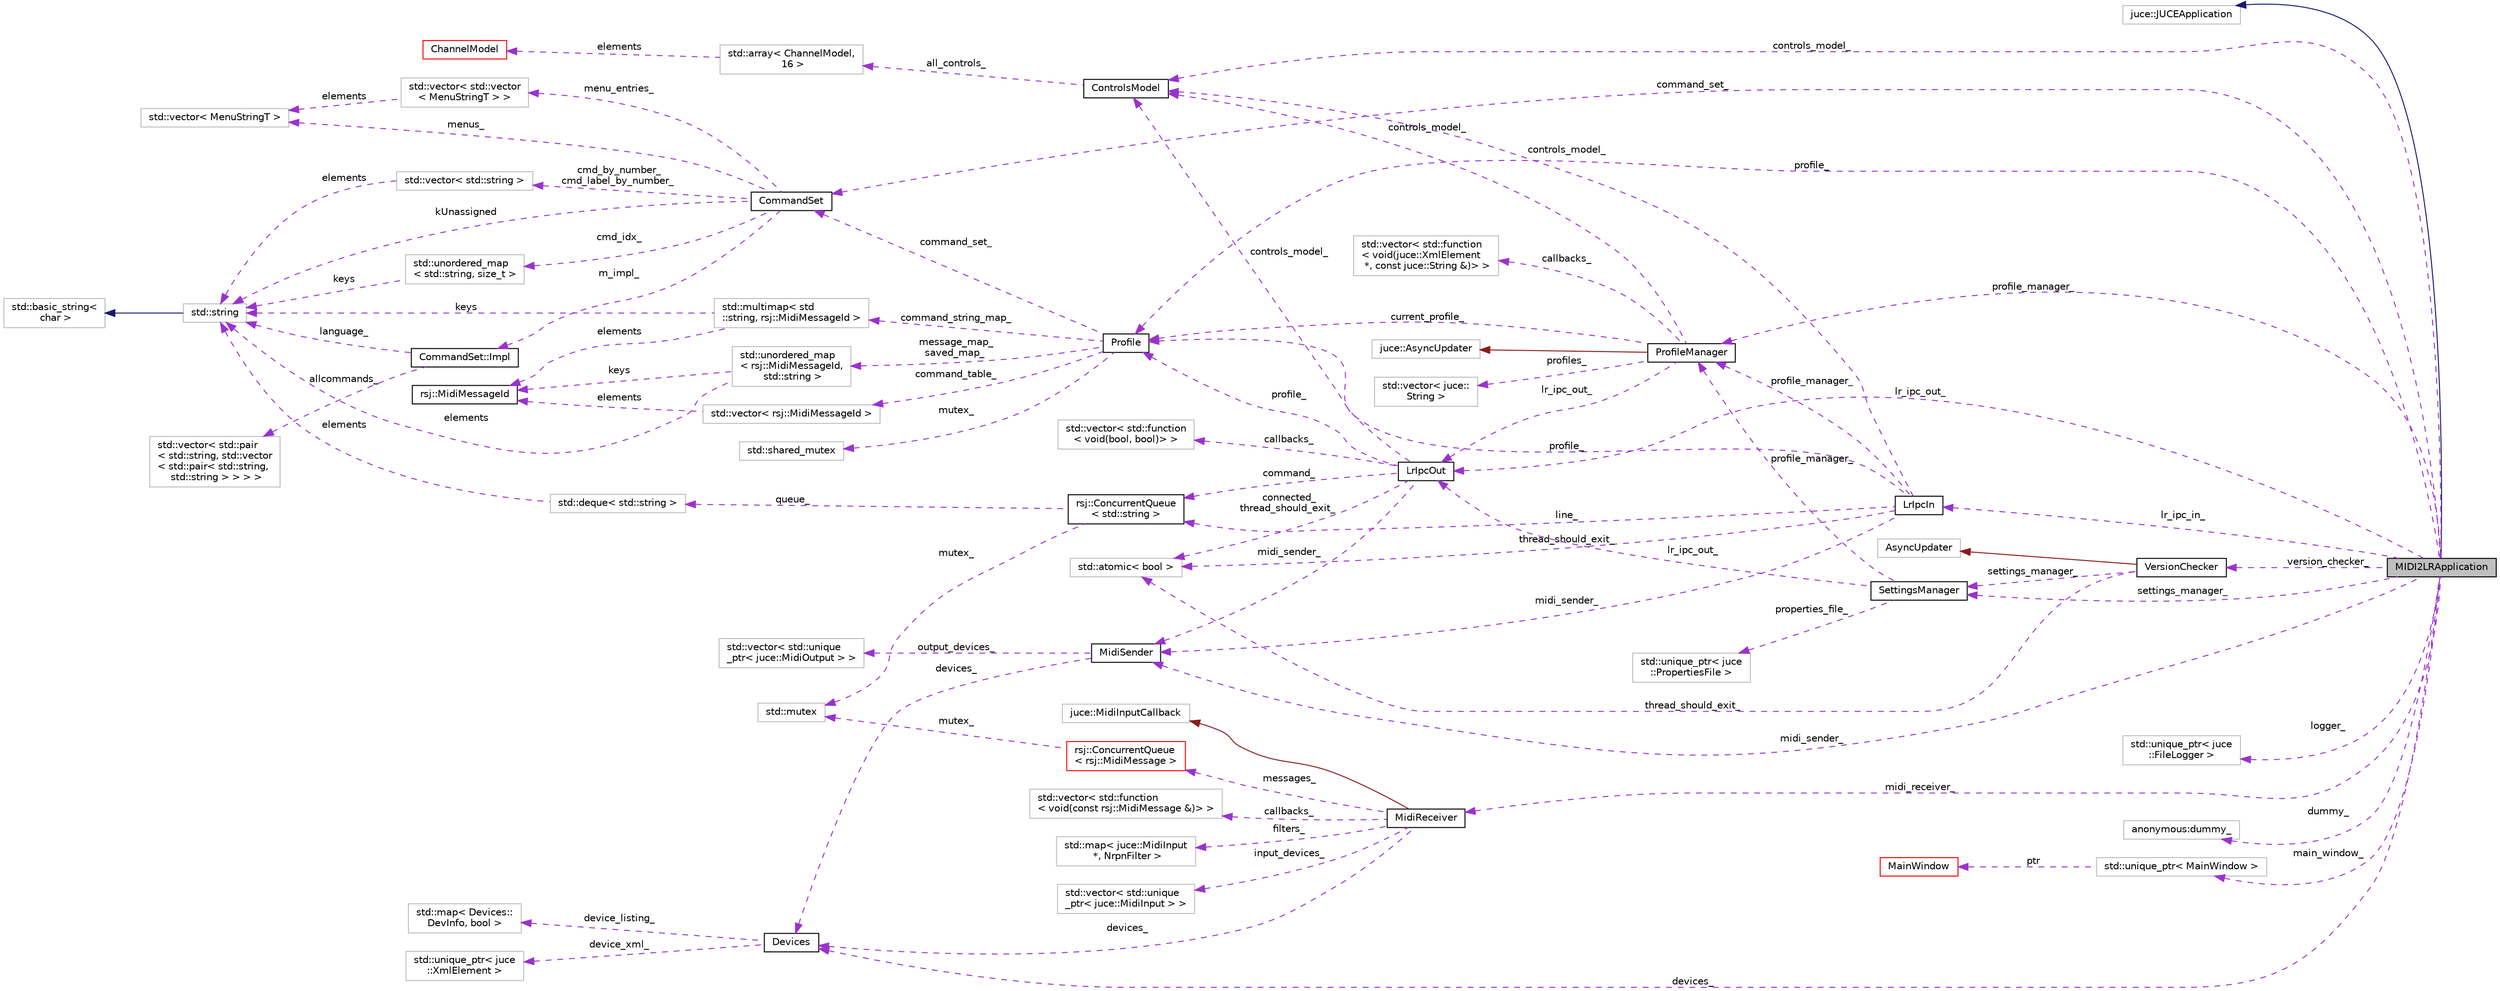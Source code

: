 digraph "MIDI2LRApplication"
{
 // INTERACTIVE_SVG=YES
 // LATEX_PDF_SIZE
  edge [fontname="Helvetica",fontsize="10",labelfontname="Helvetica",labelfontsize="10"];
  node [fontname="Helvetica",fontsize="10",shape=record];
  rankdir="LR";
  Node1 [label="MIDI2LRApplication",height=0.2,width=0.4,color="black", fillcolor="grey75", style="filled", fontcolor="black",tooltip=" "];
  Node2 -> Node1 [dir="back",color="midnightblue",fontsize="10",style="solid",fontname="Helvetica"];
  Node2 [label="juce::JUCEApplication",height=0.2,width=0.4,color="grey75", fillcolor="white", style="filled",tooltip=" "];
  Node3 -> Node1 [dir="back",color="darkorchid3",fontsize="10",style="dashed",label=" lr_ipc_in_" ,fontname="Helvetica"];
  Node3 [label="LrIpcIn",height=0.2,width=0.4,color="black", fillcolor="white", style="filled",URL="$class_lr_ipc_in.html",tooltip=" "];
  Node4 -> Node3 [dir="back",color="darkorchid3",fontsize="10",style="dashed",label=" line_" ,fontname="Helvetica"];
  Node4 [label="rsj::ConcurrentQueue\l\< std::string \>",height=0.2,width=0.4,color="black", fillcolor="white", style="filled",URL="$classrsj_1_1_concurrent_queue.html",tooltip=" "];
  Node5 -> Node4 [dir="back",color="darkorchid3",fontsize="10",style="dashed",label=" mutex_" ,fontname="Helvetica"];
  Node5 [label="std::mutex",height=0.2,width=0.4,color="grey75", fillcolor="white", style="filled",tooltip="STL class."];
  Node6 -> Node4 [dir="back",color="darkorchid3",fontsize="10",style="dashed",label=" queue_" ,fontname="Helvetica"];
  Node6 [label="std::deque\< std::string \>",height=0.2,width=0.4,color="grey75", fillcolor="white", style="filled",tooltip=" "];
  Node7 -> Node6 [dir="back",color="darkorchid3",fontsize="10",style="dashed",label=" elements" ,fontname="Helvetica"];
  Node7 [label="std::string",height=0.2,width=0.4,color="grey75", fillcolor="white", style="filled",tooltip="STL class."];
  Node8 -> Node7 [dir="back",color="midnightblue",fontsize="10",style="solid",fontname="Helvetica"];
  Node8 [label="std::basic_string\<\l char \>",height=0.2,width=0.4,color="grey75", fillcolor="white", style="filled",tooltip="STL class."];
  Node9 -> Node3 [dir="back",color="darkorchid3",fontsize="10",style="dashed",label=" thread_should_exit_" ,fontname="Helvetica"];
  Node9 [label="std::atomic\< bool \>",height=0.2,width=0.4,color="grey75", fillcolor="white", style="filled",tooltip=" "];
  Node10 -> Node3 [dir="back",color="darkorchid3",fontsize="10",style="dashed",label=" profile_manager_" ,fontname="Helvetica"];
  Node10 [label="ProfileManager",height=0.2,width=0.4,color="black", fillcolor="white", style="filled",URL="$class_profile_manager.html",tooltip=" "];
  Node11 -> Node10 [dir="back",color="firebrick4",fontsize="10",style="solid",fontname="Helvetica"];
  Node11 [label="juce::AsyncUpdater",height=0.2,width=0.4,color="grey75", fillcolor="white", style="filled",tooltip=" "];
  Node12 -> Node10 [dir="back",color="darkorchid3",fontsize="10",style="dashed",label=" profiles_" ,fontname="Helvetica"];
  Node12 [label="std::vector\< juce::\lString \>",height=0.2,width=0.4,color="grey75", fillcolor="white", style="filled",tooltip=" "];
  Node13 -> Node10 [dir="back",color="darkorchid3",fontsize="10",style="dashed",label=" current_profile_" ,fontname="Helvetica"];
  Node13 [label="Profile",height=0.2,width=0.4,color="black", fillcolor="white", style="filled",URL="$class_profile.html",tooltip=" "];
  Node14 -> Node13 [dir="back",color="darkorchid3",fontsize="10",style="dashed",label=" command_set_" ,fontname="Helvetica"];
  Node14 [label="CommandSet",height=0.2,width=0.4,color="black", fillcolor="white", style="filled",URL="$class_command_set.html",tooltip=" "];
  Node15 -> Node14 [dir="back",color="darkorchid3",fontsize="10",style="dashed",label=" menu_entries_" ,fontname="Helvetica"];
  Node15 [label="std::vector\< std::vector\l\< MenuStringT \> \>",height=0.2,width=0.4,color="grey75", fillcolor="white", style="filled",tooltip=" "];
  Node16 -> Node15 [dir="back",color="darkorchid3",fontsize="10",style="dashed",label=" elements" ,fontname="Helvetica"];
  Node16 [label="std::vector\< MenuStringT \>",height=0.2,width=0.4,color="grey75", fillcolor="white", style="filled",tooltip=" "];
  Node17 -> Node14 [dir="back",color="darkorchid3",fontsize="10",style="dashed",label=" cmd_idx_" ,fontname="Helvetica"];
  Node17 [label="std::unordered_map\l\< std::string, size_t \>",height=0.2,width=0.4,color="grey75", fillcolor="white", style="filled",tooltip=" "];
  Node7 -> Node17 [dir="back",color="darkorchid3",fontsize="10",style="dashed",label=" keys" ,fontname="Helvetica"];
  Node18 -> Node14 [dir="back",color="darkorchid3",fontsize="10",style="dashed",label=" m_impl_" ,fontname="Helvetica"];
  Node18 [label="CommandSet::Impl",height=0.2,width=0.4,color="black", fillcolor="white", style="filled",URL="$class_command_set_1_1_impl.html",tooltip=" "];
  Node19 -> Node18 [dir="back",color="darkorchid3",fontsize="10",style="dashed",label=" allcommands_" ,fontname="Helvetica"];
  Node19 [label="std::vector\< std::pair\l\< std::string, std::vector\l\< std::pair\< std::string,\l std::string \> \> \> \>",height=0.2,width=0.4,color="grey75", fillcolor="white", style="filled",tooltip=" "];
  Node7 -> Node18 [dir="back",color="darkorchid3",fontsize="10",style="dashed",label=" language_" ,fontname="Helvetica"];
  Node16 -> Node14 [dir="back",color="darkorchid3",fontsize="10",style="dashed",label=" menus_" ,fontname="Helvetica"];
  Node7 -> Node14 [dir="back",color="darkorchid3",fontsize="10",style="dashed",label=" kUnassigned" ,fontname="Helvetica"];
  Node20 -> Node14 [dir="back",color="darkorchid3",fontsize="10",style="dashed",label=" cmd_by_number_\ncmd_label_by_number_" ,fontname="Helvetica"];
  Node20 [label="std::vector\< std::string \>",height=0.2,width=0.4,color="grey75", fillcolor="white", style="filled",tooltip=" "];
  Node7 -> Node20 [dir="back",color="darkorchid3",fontsize="10",style="dashed",label=" elements" ,fontname="Helvetica"];
  Node21 -> Node13 [dir="back",color="darkorchid3",fontsize="10",style="dashed",label=" mutex_" ,fontname="Helvetica"];
  Node21 [label="std::shared_mutex",height=0.2,width=0.4,color="grey75", fillcolor="white", style="filled",tooltip="STL class."];
  Node22 -> Node13 [dir="back",color="darkorchid3",fontsize="10",style="dashed",label=" command_table_" ,fontname="Helvetica"];
  Node22 [label="std::vector\< rsj::MidiMessageId \>",height=0.2,width=0.4,color="grey75", fillcolor="white", style="filled",tooltip=" "];
  Node23 -> Node22 [dir="back",color="darkorchid3",fontsize="10",style="dashed",label=" elements" ,fontname="Helvetica"];
  Node23 [label="rsj::MidiMessageId",height=0.2,width=0.4,color="black", fillcolor="white", style="filled",URL="$structrsj_1_1_midi_message_id.html",tooltip=" "];
  Node24 -> Node13 [dir="back",color="darkorchid3",fontsize="10",style="dashed",label=" command_string_map_" ,fontname="Helvetica"];
  Node24 [label="std::multimap\< std\l::string, rsj::MidiMessageId \>",height=0.2,width=0.4,color="grey75", fillcolor="white", style="filled",tooltip=" "];
  Node23 -> Node24 [dir="back",color="darkorchid3",fontsize="10",style="dashed",label=" elements" ,fontname="Helvetica"];
  Node7 -> Node24 [dir="back",color="darkorchid3",fontsize="10",style="dashed",label=" keys" ,fontname="Helvetica"];
  Node25 -> Node13 [dir="back",color="darkorchid3",fontsize="10",style="dashed",label=" message_map_\nsaved_map_" ,fontname="Helvetica"];
  Node25 [label="std::unordered_map\l\< rsj::MidiMessageId,\l std::string \>",height=0.2,width=0.4,color="grey75", fillcolor="white", style="filled",tooltip=" "];
  Node23 -> Node25 [dir="back",color="darkorchid3",fontsize="10",style="dashed",label=" keys" ,fontname="Helvetica"];
  Node7 -> Node25 [dir="back",color="darkorchid3",fontsize="10",style="dashed",label=" elements" ,fontname="Helvetica"];
  Node26 -> Node10 [dir="back",color="darkorchid3",fontsize="10",style="dashed",label=" callbacks_" ,fontname="Helvetica"];
  Node26 [label="std::vector\< std::function\l\< void(juce::XmlElement\l *, const juce::String &)\> \>",height=0.2,width=0.4,color="grey75", fillcolor="white", style="filled",tooltip=" "];
  Node27 -> Node10 [dir="back",color="darkorchid3",fontsize="10",style="dashed",label=" controls_model_" ,fontname="Helvetica"];
  Node27 [label="ControlsModel",height=0.2,width=0.4,color="black", fillcolor="white", style="filled",URL="$class_controls_model.html",tooltip=" "];
  Node28 -> Node27 [dir="back",color="darkorchid3",fontsize="10",style="dashed",label=" all_controls_" ,fontname="Helvetica"];
  Node28 [label="std::array\< ChannelModel,\l 16 \>",height=0.2,width=0.4,color="grey75", fillcolor="white", style="filled",tooltip=" "];
  Node29 -> Node28 [dir="back",color="darkorchid3",fontsize="10",style="dashed",label=" elements" ,fontname="Helvetica"];
  Node29 [label="ChannelModel",height=0.2,width=0.4,color="red", fillcolor="white", style="filled",URL="$class_channel_model.html",tooltip=" "];
  Node36 -> Node10 [dir="back",color="darkorchid3",fontsize="10",style="dashed",label=" lr_ipc_out_" ,fontname="Helvetica"];
  Node36 [label="LrIpcOut",height=0.2,width=0.4,color="black", fillcolor="white", style="filled",URL="$class_lr_ipc_out.html",tooltip=" "];
  Node4 -> Node36 [dir="back",color="darkorchid3",fontsize="10",style="dashed",label=" command_" ,fontname="Helvetica"];
  Node9 -> Node36 [dir="back",color="darkorchid3",fontsize="10",style="dashed",label=" connected_\nthread_should_exit_" ,fontname="Helvetica"];
  Node13 -> Node36 [dir="back",color="darkorchid3",fontsize="10",style="dashed",label=" profile_" ,fontname="Helvetica"];
  Node27 -> Node36 [dir="back",color="darkorchid3",fontsize="10",style="dashed",label=" controls_model_" ,fontname="Helvetica"];
  Node37 -> Node36 [dir="back",color="darkorchid3",fontsize="10",style="dashed",label=" callbacks_" ,fontname="Helvetica"];
  Node37 [label="std::vector\< std::function\l\< void(bool, bool)\> \>",height=0.2,width=0.4,color="grey75", fillcolor="white", style="filled",tooltip=" "];
  Node38 -> Node36 [dir="back",color="darkorchid3",fontsize="10",style="dashed",label=" midi_sender_" ,fontname="Helvetica"];
  Node38 [label="MidiSender",height=0.2,width=0.4,color="black", fillcolor="white", style="filled",URL="$class_midi_sender.html",tooltip=" "];
  Node39 -> Node38 [dir="back",color="darkorchid3",fontsize="10",style="dashed",label=" output_devices_" ,fontname="Helvetica"];
  Node39 [label="std::vector\< std::unique\l_ptr\< juce::MidiOutput \> \>",height=0.2,width=0.4,color="grey75", fillcolor="white", style="filled",tooltip=" "];
  Node41 -> Node38 [dir="back",color="darkorchid3",fontsize="10",style="dashed",label=" devices_" ,fontname="Helvetica"];
  Node41 [label="Devices",height=0.2,width=0.4,color="black", fillcolor="white", style="filled",URL="$class_devices.html",tooltip=" "];
  Node42 -> Node41 [dir="back",color="darkorchid3",fontsize="10",style="dashed",label=" device_xml_" ,fontname="Helvetica"];
  Node42 [label="std::unique_ptr\< juce\l::XmlElement \>",height=0.2,width=0.4,color="grey75", fillcolor="white", style="filled",tooltip=" "];
  Node43 -> Node41 [dir="back",color="darkorchid3",fontsize="10",style="dashed",label=" device_listing_" ,fontname="Helvetica"];
  Node43 [label="std::map\< Devices::\lDevInfo, bool \>",height=0.2,width=0.4,color="grey75", fillcolor="white", style="filled",tooltip=" "];
  Node13 -> Node3 [dir="back",color="darkorchid3",fontsize="10",style="dashed",label=" profile_" ,fontname="Helvetica"];
  Node27 -> Node3 [dir="back",color="darkorchid3",fontsize="10",style="dashed",label=" controls_model_" ,fontname="Helvetica"];
  Node38 -> Node3 [dir="back",color="darkorchid3",fontsize="10",style="dashed",label=" midi_sender_" ,fontname="Helvetica"];
  Node10 -> Node1 [dir="back",color="darkorchid3",fontsize="10",style="dashed",label=" profile_manager_" ,fontname="Helvetica"];
  Node14 -> Node1 [dir="back",color="darkorchid3",fontsize="10",style="dashed",label=" command_set_" ,fontname="Helvetica"];
  Node45 -> Node1 [dir="back",color="darkorchid3",fontsize="10",style="dashed",label=" settings_manager_" ,fontname="Helvetica"];
  Node45 [label="SettingsManager",height=0.2,width=0.4,color="black", fillcolor="white", style="filled",URL="$class_settings_manager.html",tooltip=" "];
  Node10 -> Node45 [dir="back",color="darkorchid3",fontsize="10",style="dashed",label=" profile_manager_" ,fontname="Helvetica"];
  Node46 -> Node45 [dir="back",color="darkorchid3",fontsize="10",style="dashed",label=" properties_file_" ,fontname="Helvetica"];
  Node46 [label="std::unique_ptr\< juce\l::PropertiesFile \>",height=0.2,width=0.4,color="grey75", fillcolor="white", style="filled",tooltip=" "];
  Node36 -> Node45 [dir="back",color="darkorchid3",fontsize="10",style="dashed",label=" lr_ipc_out_" ,fontname="Helvetica"];
  Node13 -> Node1 [dir="back",color="darkorchid3",fontsize="10",style="dashed",label=" profile_" ,fontname="Helvetica"];
  Node47 -> Node1 [dir="back",color="darkorchid3",fontsize="10",style="dashed",label=" logger_" ,fontname="Helvetica"];
  Node47 [label="std::unique_ptr\< juce\l::FileLogger \>",height=0.2,width=0.4,color="grey75", fillcolor="white", style="filled",tooltip=" "];
  Node48 -> Node1 [dir="back",color="darkorchid3",fontsize="10",style="dashed",label=" version_checker_" ,fontname="Helvetica"];
  Node48 [label="VersionChecker",height=0.2,width=0.4,color="black", fillcolor="white", style="filled",URL="$class_version_checker.html",tooltip=" "];
  Node49 -> Node48 [dir="back",color="firebrick4",fontsize="10",style="solid",fontname="Helvetica"];
  Node49 [label="AsyncUpdater",height=0.2,width=0.4,color="grey75", fillcolor="white", style="filled",tooltip=" "];
  Node9 -> Node48 [dir="back",color="darkorchid3",fontsize="10",style="dashed",label=" thread_should_exit_" ,fontname="Helvetica"];
  Node45 -> Node48 [dir="back",color="darkorchid3",fontsize="10",style="dashed",label=" settings_manager_" ,fontname="Helvetica"];
  Node27 -> Node1 [dir="back",color="darkorchid3",fontsize="10",style="dashed",label=" controls_model_" ,fontname="Helvetica"];
  Node36 -> Node1 [dir="back",color="darkorchid3",fontsize="10",style="dashed",label=" lr_ipc_out_" ,fontname="Helvetica"];
  Node38 -> Node1 [dir="back",color="darkorchid3",fontsize="10",style="dashed",label=" midi_sender_" ,fontname="Helvetica"];
  Node50 -> Node1 [dir="back",color="darkorchid3",fontsize="10",style="dashed",label=" dummy_" ,fontname="Helvetica"];
  Node50 [label="anonymous:dummy_",height=0.2,width=0.4,color="grey75", fillcolor="white", style="filled",tooltip=" "];
  Node51 -> Node1 [dir="back",color="darkorchid3",fontsize="10",style="dashed",label=" main_window_" ,fontname="Helvetica"];
  Node51 [label="std::unique_ptr\< MainWindow \>",height=0.2,width=0.4,color="grey75", fillcolor="white", style="filled",tooltip=" "];
  Node52 -> Node51 [dir="back",color="darkorchid3",fontsize="10",style="dashed",label=" ptr" ,fontname="Helvetica"];
  Node52 [label="MainWindow",height=0.2,width=0.4,color="red", fillcolor="white", style="filled",URL="$class_main_window.html",tooltip=" "];
  Node65 -> Node1 [dir="back",color="darkorchid3",fontsize="10",style="dashed",label=" midi_receiver_" ,fontname="Helvetica"];
  Node65 [label="MidiReceiver",height=0.2,width=0.4,color="black", fillcolor="white", style="filled",URL="$class_midi_receiver.html",tooltip=" "];
  Node66 -> Node65 [dir="back",color="firebrick4",fontsize="10",style="solid",fontname="Helvetica"];
  Node66 [label="juce::MidiInputCallback",height=0.2,width=0.4,color="grey75", fillcolor="white", style="filled",tooltip=" "];
  Node67 -> Node65 [dir="back",color="darkorchid3",fontsize="10",style="dashed",label=" callbacks_" ,fontname="Helvetica"];
  Node67 [label="std::vector\< std::function\l\< void(const rsj::MidiMessage &)\> \>",height=0.2,width=0.4,color="grey75", fillcolor="white", style="filled",tooltip=" "];
  Node68 -> Node65 [dir="back",color="darkorchid3",fontsize="10",style="dashed",label=" filters_" ,fontname="Helvetica"];
  Node68 [label="std::map\< juce::MidiInput\l *, NrpnFilter \>",height=0.2,width=0.4,color="grey75", fillcolor="white", style="filled",tooltip=" "];
  Node73 -> Node65 [dir="back",color="darkorchid3",fontsize="10",style="dashed",label=" messages_" ,fontname="Helvetica"];
  Node73 [label="rsj::ConcurrentQueue\l\< rsj::MidiMessage \>",height=0.2,width=0.4,color="red", fillcolor="white", style="filled",URL="$classrsj_1_1_concurrent_queue.html",tooltip=" "];
  Node5 -> Node73 [dir="back",color="darkorchid3",fontsize="10",style="dashed",label=" mutex_" ,fontname="Helvetica"];
  Node76 -> Node65 [dir="back",color="darkorchid3",fontsize="10",style="dashed",label=" input_devices_" ,fontname="Helvetica"];
  Node76 [label="std::vector\< std::unique\l_ptr\< juce::MidiInput \> \>",height=0.2,width=0.4,color="grey75", fillcolor="white", style="filled",tooltip=" "];
  Node41 -> Node65 [dir="back",color="darkorchid3",fontsize="10",style="dashed",label=" devices_" ,fontname="Helvetica"];
  Node41 -> Node1 [dir="back",color="darkorchid3",fontsize="10",style="dashed",label=" devices_" ,fontname="Helvetica"];
}
